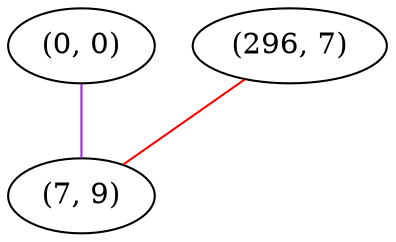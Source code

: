graph "" {
"(0, 0)";
"(296, 7)";
"(7, 9)";
"(0, 0)" -- "(7, 9)"  [color=purple, key=0, weight=4];
"(296, 7)" -- "(7, 9)"  [color=red, key=0, weight=1];
}
